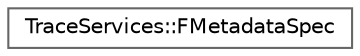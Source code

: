 digraph "Graphical Class Hierarchy"
{
 // INTERACTIVE_SVG=YES
 // LATEX_PDF_SIZE
  bgcolor="transparent";
  edge [fontname=Helvetica,fontsize=10,labelfontname=Helvetica,labelfontsize=10];
  node [fontname=Helvetica,fontsize=10,shape=box,height=0.2,width=0.4];
  rankdir="LR";
  Node0 [id="Node000000",label="TraceServices::FMetadataSpec",height=0.2,width=0.4,color="grey40", fillcolor="white", style="filled",URL="$da/d13/structTraceServices_1_1FMetadataSpec.html",tooltip=" "];
}
